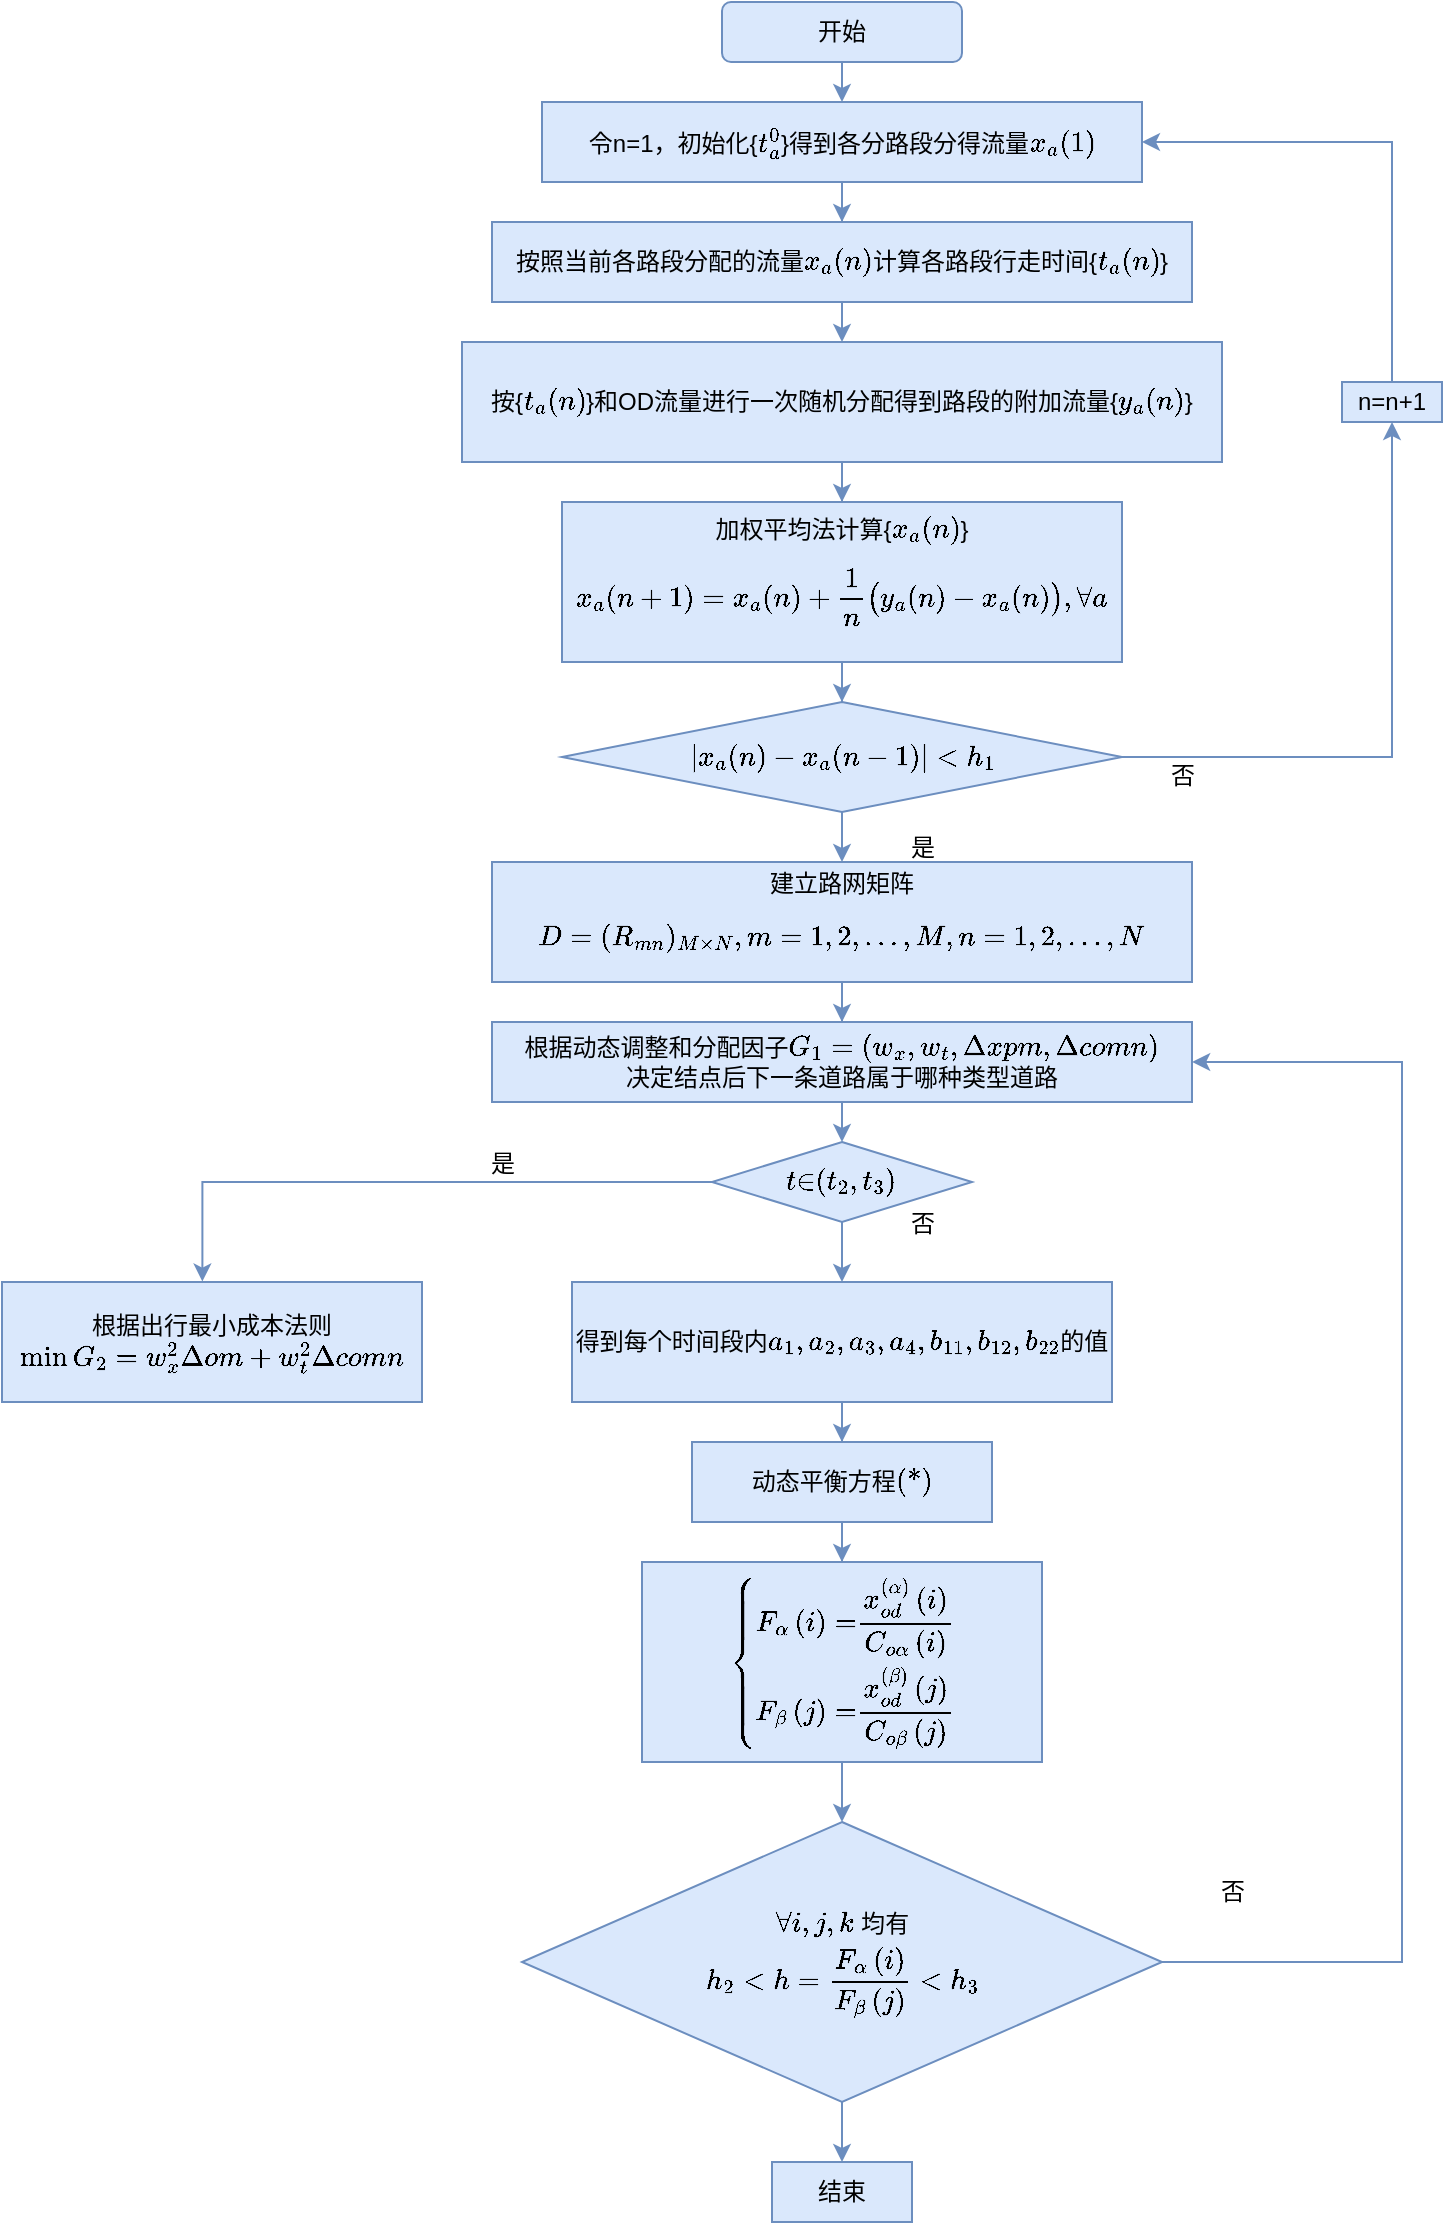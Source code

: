 <mxfile version="24.0.4" type="device">
  <diagram id="C5RBs43oDa-KdzZeNtuy" name="Page-1">
    <mxGraphModel dx="822" dy="948" grid="1" gridSize="10" guides="1" tooltips="1" connect="1" arrows="1" fold="1" page="1" pageScale="1" pageWidth="827" pageHeight="1169" math="1" shadow="0">
      <root>
        <mxCell id="WIyWlLk6GJQsqaUBKTNV-0" />
        <mxCell id="WIyWlLk6GJQsqaUBKTNV-1" parent="WIyWlLk6GJQsqaUBKTNV-0" />
        <mxCell id="v2LBwZ7IoSU0tntJdJ2D-18" style="edgeStyle=orthogonalEdgeStyle;rounded=0;orthogonalLoop=1;jettySize=auto;html=1;exitX=0.5;exitY=1;exitDx=0;exitDy=0;entryX=0.5;entryY=0;entryDx=0;entryDy=0;fillColor=#dae8fc;strokeColor=#6c8ebf;" edge="1" parent="WIyWlLk6GJQsqaUBKTNV-1" source="WIyWlLk6GJQsqaUBKTNV-3" target="v2LBwZ7IoSU0tntJdJ2D-0">
          <mxGeometry relative="1" as="geometry" />
        </mxCell>
        <mxCell id="WIyWlLk6GJQsqaUBKTNV-3" value="开始" style="rounded=1;whiteSpace=wrap;html=1;fontSize=12;glass=0;strokeWidth=1;shadow=0;fillColor=#dae8fc;strokeColor=#6c8ebf;" parent="WIyWlLk6GJQsqaUBKTNV-1" vertex="1">
          <mxGeometry x="370" y="70" width="120" height="30" as="geometry" />
        </mxCell>
        <mxCell id="v2LBwZ7IoSU0tntJdJ2D-20" style="edgeStyle=orthogonalEdgeStyle;rounded=0;orthogonalLoop=1;jettySize=auto;html=1;entryX=0.5;entryY=0;entryDx=0;entryDy=0;fillColor=#dae8fc;strokeColor=#6c8ebf;" edge="1" parent="WIyWlLk6GJQsqaUBKTNV-1" source="v2LBwZ7IoSU0tntJdJ2D-0" target="v2LBwZ7IoSU0tntJdJ2D-1">
          <mxGeometry relative="1" as="geometry" />
        </mxCell>
        <mxCell id="v2LBwZ7IoSU0tntJdJ2D-0" value="令n=1，初始化{\({t}^{0}_{a}\)}得到各分路段分得流量\(x_a(1)\)" style="rounded=0;whiteSpace=wrap;html=1;fillColor=#dae8fc;strokeColor=#6c8ebf;" vertex="1" parent="WIyWlLk6GJQsqaUBKTNV-1">
          <mxGeometry x="280" y="120" width="300" height="40" as="geometry" />
        </mxCell>
        <mxCell id="v2LBwZ7IoSU0tntJdJ2D-21" style="edgeStyle=orthogonalEdgeStyle;rounded=0;orthogonalLoop=1;jettySize=auto;html=1;exitX=0.5;exitY=1;exitDx=0;exitDy=0;entryX=0.5;entryY=0;entryDx=0;entryDy=0;fillColor=#dae8fc;strokeColor=#6c8ebf;" edge="1" parent="WIyWlLk6GJQsqaUBKTNV-1" source="v2LBwZ7IoSU0tntJdJ2D-1" target="v2LBwZ7IoSU0tntJdJ2D-3">
          <mxGeometry relative="1" as="geometry" />
        </mxCell>
        <mxCell id="v2LBwZ7IoSU0tntJdJ2D-1" value="按照当前各路段分配的流量\(x_a(n)\)计算各路段行走时间{\(t_a(n)\)}" style="rounded=0;whiteSpace=wrap;html=1;fillColor=#dae8fc;strokeColor=#6c8ebf;" vertex="1" parent="WIyWlLk6GJQsqaUBKTNV-1">
          <mxGeometry x="255" y="180" width="350" height="40" as="geometry" />
        </mxCell>
        <mxCell id="v2LBwZ7IoSU0tntJdJ2D-23" style="edgeStyle=orthogonalEdgeStyle;rounded=0;orthogonalLoop=1;jettySize=auto;html=1;fillColor=#dae8fc;strokeColor=#6c8ebf;" edge="1" parent="WIyWlLk6GJQsqaUBKTNV-1" source="v2LBwZ7IoSU0tntJdJ2D-3" target="v2LBwZ7IoSU0tntJdJ2D-4">
          <mxGeometry relative="1" as="geometry" />
        </mxCell>
        <mxCell id="v2LBwZ7IoSU0tntJdJ2D-3" value="按{\(t_a(n)\)}和OD流量进行一次随机分配得到路段的附加流量{\(y_a(n)\)}" style="rounded=0;whiteSpace=wrap;html=1;fillColor=#dae8fc;strokeColor=#6c8ebf;" vertex="1" parent="WIyWlLk6GJQsqaUBKTNV-1">
          <mxGeometry x="240" y="240" width="380" height="60" as="geometry" />
        </mxCell>
        <mxCell id="v2LBwZ7IoSU0tntJdJ2D-26" style="edgeStyle=orthogonalEdgeStyle;rounded=0;orthogonalLoop=1;jettySize=auto;html=1;entryX=0.5;entryY=0;entryDx=0;entryDy=0;fillColor=#dae8fc;strokeColor=#6c8ebf;" edge="1" parent="WIyWlLk6GJQsqaUBKTNV-1" source="v2LBwZ7IoSU0tntJdJ2D-4" target="v2LBwZ7IoSU0tntJdJ2D-5">
          <mxGeometry relative="1" as="geometry" />
        </mxCell>
        <mxCell id="v2LBwZ7IoSU0tntJdJ2D-4" value="加权平均法计算{\(x_a(n)\)}$$x_{a}(n+1)=x_{a}(n)+\frac{1}{n}\bigl(y_{a}(n)-x_{a}(n)\bigr),\forall a$$" style="rounded=0;whiteSpace=wrap;html=1;fillColor=#dae8fc;strokeColor=#6c8ebf;" vertex="1" parent="WIyWlLk6GJQsqaUBKTNV-1">
          <mxGeometry x="290" y="320" width="280" height="80" as="geometry" />
        </mxCell>
        <mxCell id="v2LBwZ7IoSU0tntJdJ2D-27" style="edgeStyle=orthogonalEdgeStyle;rounded=0;orthogonalLoop=1;jettySize=auto;html=1;entryX=0.5;entryY=0;entryDx=0;entryDy=0;fillColor=#dae8fc;strokeColor=#6c8ebf;" edge="1" parent="WIyWlLk6GJQsqaUBKTNV-1" source="v2LBwZ7IoSU0tntJdJ2D-5" target="v2LBwZ7IoSU0tntJdJ2D-6">
          <mxGeometry relative="1" as="geometry" />
        </mxCell>
        <mxCell id="v2LBwZ7IoSU0tntJdJ2D-44" style="edgeStyle=orthogonalEdgeStyle;rounded=0;orthogonalLoop=1;jettySize=auto;html=1;exitX=1;exitY=0.5;exitDx=0;exitDy=0;entryX=0.5;entryY=1;entryDx=0;entryDy=0;fillColor=#dae8fc;strokeColor=#6c8ebf;" edge="1" parent="WIyWlLk6GJQsqaUBKTNV-1" source="v2LBwZ7IoSU0tntJdJ2D-5" target="v2LBwZ7IoSU0tntJdJ2D-14">
          <mxGeometry relative="1" as="geometry" />
        </mxCell>
        <mxCell id="v2LBwZ7IoSU0tntJdJ2D-5" value="$$|x_{a}(n)-x_{a}(n-1)|&amp;lt;h_{1}$$" style="rhombus;whiteSpace=wrap;html=1;fillColor=#dae8fc;strokeColor=#6c8ebf;" vertex="1" parent="WIyWlLk6GJQsqaUBKTNV-1">
          <mxGeometry x="290" y="420" width="280" height="55" as="geometry" />
        </mxCell>
        <mxCell id="v2LBwZ7IoSU0tntJdJ2D-28" style="edgeStyle=orthogonalEdgeStyle;rounded=0;orthogonalLoop=1;jettySize=auto;html=1;entryX=0.5;entryY=0;entryDx=0;entryDy=0;fillColor=#dae8fc;strokeColor=#6c8ebf;" edge="1" parent="WIyWlLk6GJQsqaUBKTNV-1" source="v2LBwZ7IoSU0tntJdJ2D-6" target="v2LBwZ7IoSU0tntJdJ2D-7">
          <mxGeometry relative="1" as="geometry" />
        </mxCell>
        <mxCell id="v2LBwZ7IoSU0tntJdJ2D-6" value="建立路网矩阵$$D=(R_{mn})_{M\times N},m=1,2,\ldots,M,n=1,2,\ldots,N$$" style="rounded=0;whiteSpace=wrap;html=1;fillColor=#dae8fc;strokeColor=#6c8ebf;" vertex="1" parent="WIyWlLk6GJQsqaUBKTNV-1">
          <mxGeometry x="255" y="500" width="350" height="60" as="geometry" />
        </mxCell>
        <mxCell id="v2LBwZ7IoSU0tntJdJ2D-30" style="edgeStyle=orthogonalEdgeStyle;rounded=0;orthogonalLoop=1;jettySize=auto;html=1;exitX=0.5;exitY=1;exitDx=0;exitDy=0;entryX=0.5;entryY=0;entryDx=0;entryDy=0;fillColor=#dae8fc;strokeColor=#6c8ebf;" edge="1" parent="WIyWlLk6GJQsqaUBKTNV-1" source="v2LBwZ7IoSU0tntJdJ2D-7" target="v2LBwZ7IoSU0tntJdJ2D-8">
          <mxGeometry relative="1" as="geometry" />
        </mxCell>
        <mxCell id="v2LBwZ7IoSU0tntJdJ2D-7" value="根据动态调整和分配因子\(G_1=(w_x,w_t,\Delta xpm,\Delta comn)\)&lt;div&gt;决定结点后下一条道路属于哪种类型道路&lt;/div&gt;" style="rounded=0;whiteSpace=wrap;html=1;fillColor=#dae8fc;strokeColor=#6c8ebf;" vertex="1" parent="WIyWlLk6GJQsqaUBKTNV-1">
          <mxGeometry x="255" y="580" width="350" height="40" as="geometry" />
        </mxCell>
        <mxCell id="v2LBwZ7IoSU0tntJdJ2D-31" style="edgeStyle=orthogonalEdgeStyle;rounded=0;orthogonalLoop=1;jettySize=auto;html=1;entryX=0.5;entryY=0;entryDx=0;entryDy=0;fillColor=#dae8fc;strokeColor=#6c8ebf;" edge="1" parent="WIyWlLk6GJQsqaUBKTNV-1" source="v2LBwZ7IoSU0tntJdJ2D-8" target="v2LBwZ7IoSU0tntJdJ2D-9">
          <mxGeometry relative="1" as="geometry" />
        </mxCell>
        <mxCell id="v2LBwZ7IoSU0tntJdJ2D-8" value="$$t{\in}(t_{2},t_{3})$$" style="rhombus;whiteSpace=wrap;html=1;fillColor=#dae8fc;strokeColor=#6c8ebf;" vertex="1" parent="WIyWlLk6GJQsqaUBKTNV-1">
          <mxGeometry x="365" y="640" width="130" height="40" as="geometry" />
        </mxCell>
        <mxCell id="v2LBwZ7IoSU0tntJdJ2D-32" style="edgeStyle=orthogonalEdgeStyle;rounded=0;orthogonalLoop=1;jettySize=auto;html=1;entryX=0.5;entryY=0;entryDx=0;entryDy=0;fillColor=#dae8fc;strokeColor=#6c8ebf;" edge="1" parent="WIyWlLk6GJQsqaUBKTNV-1" source="v2LBwZ7IoSU0tntJdJ2D-9" target="v2LBwZ7IoSU0tntJdJ2D-10">
          <mxGeometry relative="1" as="geometry" />
        </mxCell>
        <mxCell id="v2LBwZ7IoSU0tntJdJ2D-9" value="得到每个时间段内\(a_1,a_2,a_3,a_4,b_{11},b_{12},b_{22}\)的值" style="rounded=0;whiteSpace=wrap;html=1;fillColor=#dae8fc;strokeColor=#6c8ebf;" vertex="1" parent="WIyWlLk6GJQsqaUBKTNV-1">
          <mxGeometry x="295" y="710" width="270" height="60" as="geometry" />
        </mxCell>
        <mxCell id="v2LBwZ7IoSU0tntJdJ2D-33" style="edgeStyle=orthogonalEdgeStyle;rounded=0;orthogonalLoop=1;jettySize=auto;html=1;entryX=0.5;entryY=0;entryDx=0;entryDy=0;fillColor=#dae8fc;strokeColor=#6c8ebf;" edge="1" parent="WIyWlLk6GJQsqaUBKTNV-1" source="v2LBwZ7IoSU0tntJdJ2D-10" target="v2LBwZ7IoSU0tntJdJ2D-11">
          <mxGeometry relative="1" as="geometry" />
        </mxCell>
        <mxCell id="v2LBwZ7IoSU0tntJdJ2D-10" value="动态平衡方程&lt;b&gt;\(\text{(*)}\)&lt;/b&gt;" style="rounded=0;whiteSpace=wrap;html=1;fillColor=#dae8fc;strokeColor=#6c8ebf;" vertex="1" parent="WIyWlLk6GJQsqaUBKTNV-1">
          <mxGeometry x="355" y="790" width="150" height="40" as="geometry" />
        </mxCell>
        <mxCell id="v2LBwZ7IoSU0tntJdJ2D-34" style="edgeStyle=orthogonalEdgeStyle;rounded=0;orthogonalLoop=1;jettySize=auto;html=1;entryX=0.5;entryY=0;entryDx=0;entryDy=0;fillColor=#dae8fc;strokeColor=#6c8ebf;" edge="1" parent="WIyWlLk6GJQsqaUBKTNV-1" source="v2LBwZ7IoSU0tntJdJ2D-11" target="v2LBwZ7IoSU0tntJdJ2D-12">
          <mxGeometry relative="1" as="geometry" />
        </mxCell>
        <mxCell id="v2LBwZ7IoSU0tntJdJ2D-11" value="\(\left.\left\{\begin{aligned}F_\alpha\left(i\right)=&amp;amp;\frac{x_{od}^{\left(\alpha\right)}\left(i\right)}{C_{o\alpha}\left(i\right)}\\F_\beta\left(j\right)=&amp;amp;\frac{x_{od}^{\left(\beta\right)}\left(j\right)}{C_{o\beta}\left(j\right)}\end{aligned}\right.\right.\)" style="rounded=0;whiteSpace=wrap;html=1;fillColor=#dae8fc;strokeColor=#6c8ebf;" vertex="1" parent="WIyWlLk6GJQsqaUBKTNV-1">
          <mxGeometry x="330" y="850" width="200" height="100" as="geometry" />
        </mxCell>
        <mxCell id="v2LBwZ7IoSU0tntJdJ2D-35" style="edgeStyle=orthogonalEdgeStyle;rounded=0;orthogonalLoop=1;jettySize=auto;html=1;entryX=0.5;entryY=0;entryDx=0;entryDy=0;fillColor=#dae8fc;strokeColor=#6c8ebf;" edge="1" parent="WIyWlLk6GJQsqaUBKTNV-1" source="v2LBwZ7IoSU0tntJdJ2D-12" target="v2LBwZ7IoSU0tntJdJ2D-13">
          <mxGeometry relative="1" as="geometry" />
        </mxCell>
        <mxCell id="v2LBwZ7IoSU0tntJdJ2D-45" style="edgeStyle=orthogonalEdgeStyle;rounded=0;orthogonalLoop=1;jettySize=auto;html=1;entryX=1;entryY=0.5;entryDx=0;entryDy=0;fillColor=#dae8fc;strokeColor=#6c8ebf;exitX=1;exitY=0.5;exitDx=0;exitDy=0;" edge="1" parent="WIyWlLk6GJQsqaUBKTNV-1" source="v2LBwZ7IoSU0tntJdJ2D-12">
          <mxGeometry relative="1" as="geometry">
            <mxPoint x="589.995" y="1080.037" as="sourcePoint" />
            <mxPoint x="605.08" y="600" as="targetPoint" />
            <Array as="points">
              <mxPoint x="710" y="1050" />
              <mxPoint x="710" y="600" />
            </Array>
          </mxGeometry>
        </mxCell>
        <mxCell id="v2LBwZ7IoSU0tntJdJ2D-12" value="\(\begin{gathered}\forall i,j,k\text{ 均有}\\h_2&amp;lt;h=\frac{F_\alpha\left(i\right)}{F_\beta\left(j\right)}&amp;lt;h_3\end{gathered}\)" style="rhombus;whiteSpace=wrap;html=1;fillColor=#dae8fc;strokeColor=#6c8ebf;" vertex="1" parent="WIyWlLk6GJQsqaUBKTNV-1">
          <mxGeometry x="270" y="980" width="320" height="140" as="geometry" />
        </mxCell>
        <mxCell id="v2LBwZ7IoSU0tntJdJ2D-13" value="结束" style="rounded=0;whiteSpace=wrap;html=1;fillColor=#dae8fc;strokeColor=#6c8ebf;" vertex="1" parent="WIyWlLk6GJQsqaUBKTNV-1">
          <mxGeometry x="395" y="1150" width="70" height="30" as="geometry" />
        </mxCell>
        <mxCell id="v2LBwZ7IoSU0tntJdJ2D-43" style="edgeStyle=orthogonalEdgeStyle;rounded=0;orthogonalLoop=1;jettySize=auto;html=1;entryX=1;entryY=0.5;entryDx=0;entryDy=0;fillColor=#dae8fc;strokeColor=#6c8ebf;" edge="1" parent="WIyWlLk6GJQsqaUBKTNV-1" source="v2LBwZ7IoSU0tntJdJ2D-14" target="v2LBwZ7IoSU0tntJdJ2D-0">
          <mxGeometry relative="1" as="geometry">
            <Array as="points">
              <mxPoint x="705" y="140" />
            </Array>
          </mxGeometry>
        </mxCell>
        <mxCell id="v2LBwZ7IoSU0tntJdJ2D-14" value="n=n+1" style="rounded=0;whiteSpace=wrap;html=1;fillColor=#dae8fc;strokeColor=#6c8ebf;" vertex="1" parent="WIyWlLk6GJQsqaUBKTNV-1">
          <mxGeometry x="680" y="260" width="50" height="20" as="geometry" />
        </mxCell>
        <mxCell id="v2LBwZ7IoSU0tntJdJ2D-41" value="根据出行最小成本法则\(\min G_2=w_x^2\Delta om+w_t^2\Delta comn\)" style="rounded=0;whiteSpace=wrap;html=1;fillColor=#dae8fc;strokeColor=#6c8ebf;" vertex="1" parent="WIyWlLk6GJQsqaUBKTNV-1">
          <mxGeometry x="10" y="710" width="210" height="60" as="geometry" />
        </mxCell>
        <mxCell id="v2LBwZ7IoSU0tntJdJ2D-46" style="edgeStyle=orthogonalEdgeStyle;rounded=0;orthogonalLoop=1;jettySize=auto;html=1;entryX=0.477;entryY=-0.004;entryDx=0;entryDy=0;entryPerimeter=0;fillColor=#dae8fc;strokeColor=#6c8ebf;" edge="1" parent="WIyWlLk6GJQsqaUBKTNV-1" source="v2LBwZ7IoSU0tntJdJ2D-8" target="v2LBwZ7IoSU0tntJdJ2D-41">
          <mxGeometry relative="1" as="geometry" />
        </mxCell>
        <mxCell id="v2LBwZ7IoSU0tntJdJ2D-47" value="是" style="text;html=1;align=center;verticalAlign=middle;resizable=0;points=[];autosize=1;strokeColor=none;fillColor=none;" vertex="1" parent="WIyWlLk6GJQsqaUBKTNV-1">
          <mxGeometry x="240" y="636" width="40" height="30" as="geometry" />
        </mxCell>
        <mxCell id="v2LBwZ7IoSU0tntJdJ2D-48" value="否" style="text;html=1;align=center;verticalAlign=middle;resizable=0;points=[];autosize=1;strokeColor=none;fillColor=none;" vertex="1" parent="WIyWlLk6GJQsqaUBKTNV-1">
          <mxGeometry x="605" y="1000" width="40" height="30" as="geometry" />
        </mxCell>
        <mxCell id="v2LBwZ7IoSU0tntJdJ2D-49" value="是" style="text;html=1;align=center;verticalAlign=middle;resizable=0;points=[];autosize=1;strokeColor=none;fillColor=none;" vertex="1" parent="WIyWlLk6GJQsqaUBKTNV-1">
          <mxGeometry x="450" y="478" width="40" height="30" as="geometry" />
        </mxCell>
        <mxCell id="v2LBwZ7IoSU0tntJdJ2D-50" value="否" style="text;html=1;align=center;verticalAlign=middle;resizable=0;points=[];autosize=1;strokeColor=none;fillColor=none;" vertex="1" parent="WIyWlLk6GJQsqaUBKTNV-1">
          <mxGeometry x="580" y="442" width="40" height="30" as="geometry" />
        </mxCell>
        <mxCell id="v2LBwZ7IoSU0tntJdJ2D-51" value="否" style="text;html=1;align=center;verticalAlign=middle;resizable=0;points=[];autosize=1;strokeColor=none;fillColor=none;" vertex="1" parent="WIyWlLk6GJQsqaUBKTNV-1">
          <mxGeometry x="450" y="666" width="40" height="30" as="geometry" />
        </mxCell>
      </root>
    </mxGraphModel>
  </diagram>
</mxfile>
